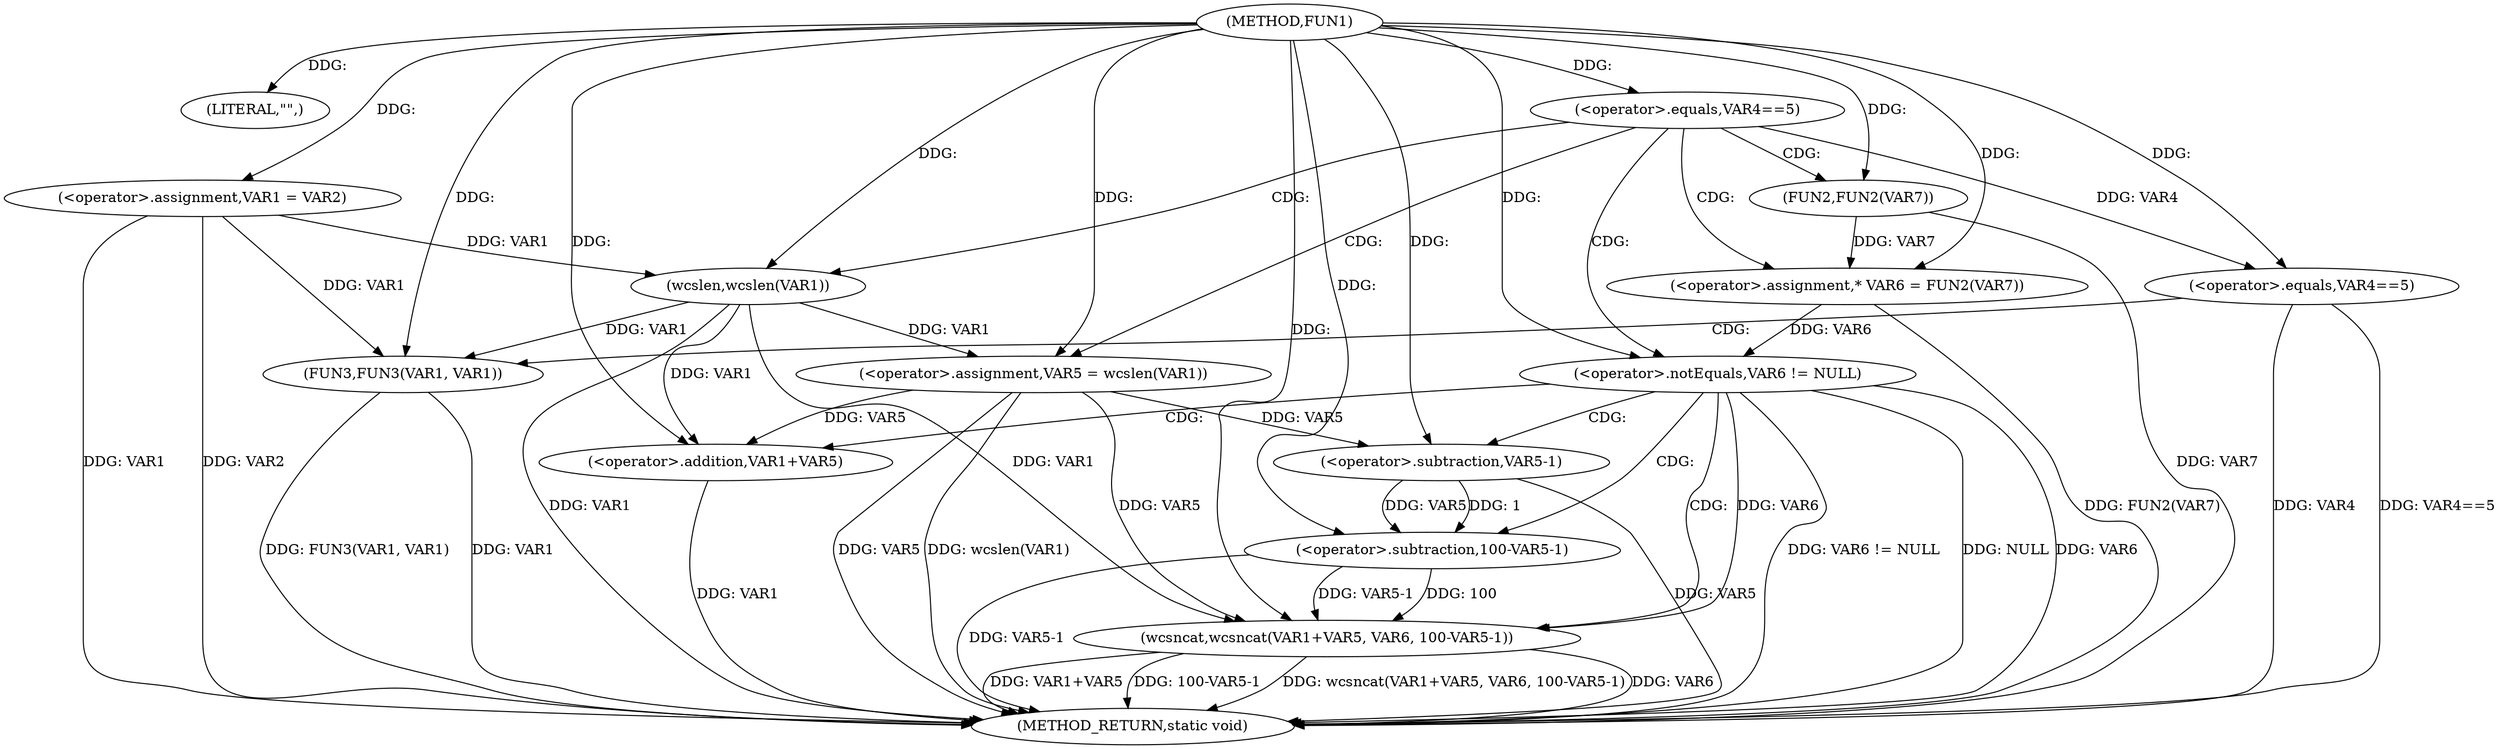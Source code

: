 digraph FUN1 {  
"1000100" [label = "(METHOD,FUN1)" ]
"1000146" [label = "(METHOD_RETURN,static void)" ]
"1000103" [label = "(LITERAL,\"\",)" ]
"1000104" [label = "(<operator>.assignment,VAR1 = VAR2)" ]
"1000108" [label = "(<operator>.equals,VAR4==5)" ]
"1000114" [label = "(<operator>.assignment,VAR5 = wcslen(VAR1))" ]
"1000116" [label = "(wcslen,wcslen(VAR1))" ]
"1000119" [label = "(<operator>.assignment,* VAR6 = FUN2(VAR7))" ]
"1000121" [label = "(FUN2,FUN2(VAR7))" ]
"1000124" [label = "(<operator>.notEquals,VAR6 != NULL)" ]
"1000128" [label = "(wcsncat,wcsncat(VAR1+VAR5, VAR6, 100-VAR5-1))" ]
"1000129" [label = "(<operator>.addition,VAR1+VAR5)" ]
"1000133" [label = "(<operator>.subtraction,100-VAR5-1)" ]
"1000135" [label = "(<operator>.subtraction,VAR5-1)" ]
"1000139" [label = "(<operator>.equals,VAR4==5)" ]
"1000143" [label = "(FUN3,FUN3(VAR1, VAR1))" ]
  "1000116" -> "1000146"  [ label = "DDG: VAR1"] 
  "1000124" -> "1000146"  [ label = "DDG: VAR6"] 
  "1000104" -> "1000146"  [ label = "DDG: VAR1"] 
  "1000139" -> "1000146"  [ label = "DDG: VAR4"] 
  "1000128" -> "1000146"  [ label = "DDG: 100-VAR5-1"] 
  "1000133" -> "1000146"  [ label = "DDG: VAR5-1"] 
  "1000128" -> "1000146"  [ label = "DDG: wcsncat(VAR1+VAR5, VAR6, 100-VAR5-1)"] 
  "1000114" -> "1000146"  [ label = "DDG: wcslen(VAR1)"] 
  "1000104" -> "1000146"  [ label = "DDG: VAR2"] 
  "1000124" -> "1000146"  [ label = "DDG: VAR6 != NULL"] 
  "1000129" -> "1000146"  [ label = "DDG: VAR1"] 
  "1000124" -> "1000146"  [ label = "DDG: NULL"] 
  "1000128" -> "1000146"  [ label = "DDG: VAR6"] 
  "1000139" -> "1000146"  [ label = "DDG: VAR4==5"] 
  "1000128" -> "1000146"  [ label = "DDG: VAR1+VAR5"] 
  "1000143" -> "1000146"  [ label = "DDG: VAR1"] 
  "1000114" -> "1000146"  [ label = "DDG: VAR5"] 
  "1000119" -> "1000146"  [ label = "DDG: FUN2(VAR7)"] 
  "1000143" -> "1000146"  [ label = "DDG: FUN3(VAR1, VAR1)"] 
  "1000135" -> "1000146"  [ label = "DDG: VAR5"] 
  "1000121" -> "1000146"  [ label = "DDG: VAR7"] 
  "1000100" -> "1000103"  [ label = "DDG: "] 
  "1000100" -> "1000104"  [ label = "DDG: "] 
  "1000100" -> "1000108"  [ label = "DDG: "] 
  "1000116" -> "1000114"  [ label = "DDG: VAR1"] 
  "1000100" -> "1000114"  [ label = "DDG: "] 
  "1000104" -> "1000116"  [ label = "DDG: VAR1"] 
  "1000100" -> "1000116"  [ label = "DDG: "] 
  "1000121" -> "1000119"  [ label = "DDG: VAR7"] 
  "1000100" -> "1000119"  [ label = "DDG: "] 
  "1000100" -> "1000121"  [ label = "DDG: "] 
  "1000119" -> "1000124"  [ label = "DDG: VAR6"] 
  "1000100" -> "1000124"  [ label = "DDG: "] 
  "1000116" -> "1000128"  [ label = "DDG: VAR1"] 
  "1000100" -> "1000128"  [ label = "DDG: "] 
  "1000114" -> "1000128"  [ label = "DDG: VAR5"] 
  "1000116" -> "1000129"  [ label = "DDG: VAR1"] 
  "1000100" -> "1000129"  [ label = "DDG: "] 
  "1000114" -> "1000129"  [ label = "DDG: VAR5"] 
  "1000124" -> "1000128"  [ label = "DDG: VAR6"] 
  "1000133" -> "1000128"  [ label = "DDG: 100"] 
  "1000133" -> "1000128"  [ label = "DDG: VAR5-1"] 
  "1000100" -> "1000133"  [ label = "DDG: "] 
  "1000135" -> "1000133"  [ label = "DDG: VAR5"] 
  "1000135" -> "1000133"  [ label = "DDG: 1"] 
  "1000100" -> "1000135"  [ label = "DDG: "] 
  "1000114" -> "1000135"  [ label = "DDG: VAR5"] 
  "1000108" -> "1000139"  [ label = "DDG: VAR4"] 
  "1000100" -> "1000139"  [ label = "DDG: "] 
  "1000116" -> "1000143"  [ label = "DDG: VAR1"] 
  "1000104" -> "1000143"  [ label = "DDG: VAR1"] 
  "1000100" -> "1000143"  [ label = "DDG: "] 
  "1000108" -> "1000121"  [ label = "CDG: "] 
  "1000108" -> "1000116"  [ label = "CDG: "] 
  "1000108" -> "1000124"  [ label = "CDG: "] 
  "1000108" -> "1000119"  [ label = "CDG: "] 
  "1000108" -> "1000114"  [ label = "CDG: "] 
  "1000124" -> "1000128"  [ label = "CDG: "] 
  "1000124" -> "1000129"  [ label = "CDG: "] 
  "1000124" -> "1000135"  [ label = "CDG: "] 
  "1000124" -> "1000133"  [ label = "CDG: "] 
  "1000139" -> "1000143"  [ label = "CDG: "] 
}
